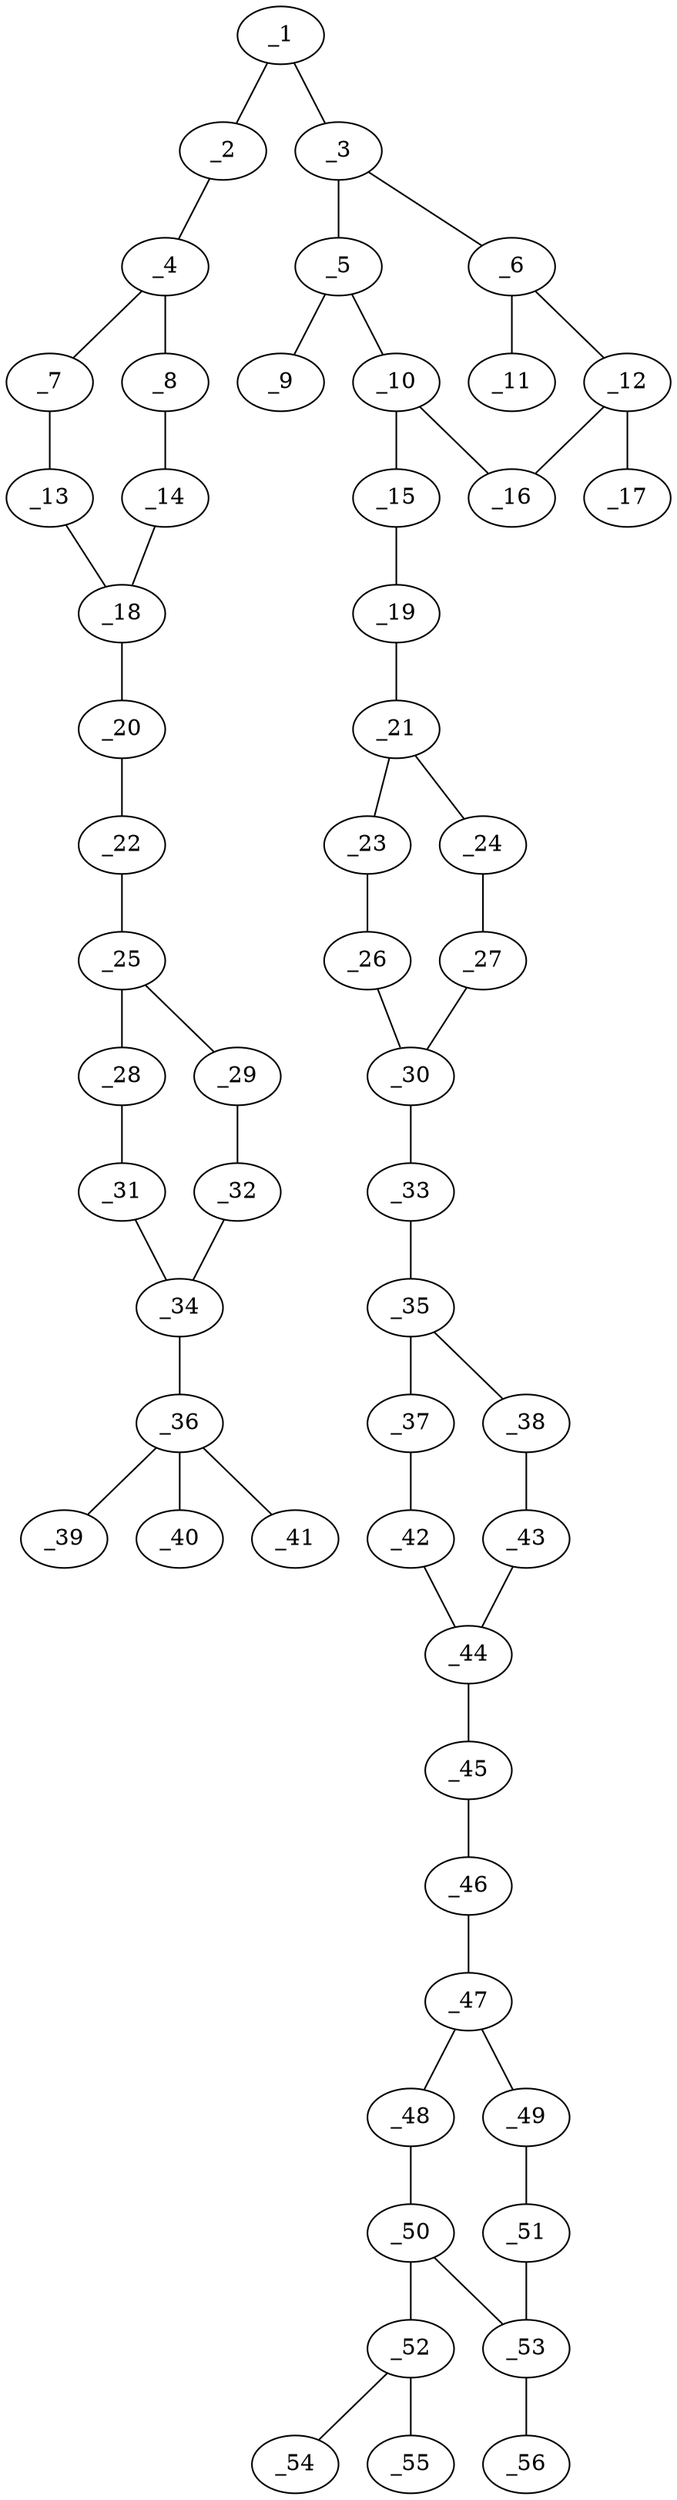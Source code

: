 graph molid65856 {
	_1	 [charge=0,
		chem=4,
		symbol="N  ",
		x="10.6603",
		y="2.25"];
	_2	 [charge=0,
		chem=4,
		symbol="N  ",
		x="11.5263",
		y="2.75"];
	_1 -- _2	 [valence=2];
	_3	 [charge=0,
		chem=1,
		symbol="C  ",
		x="10.6603",
		y="1.25"];
	_1 -- _3	 [valence=1];
	_4	 [charge=0,
		chem=1,
		symbol="C  ",
		x="11.5263",
		y="3.75"];
	_2 -- _4	 [valence=1];
	_5	 [charge=0,
		chem=1,
		symbol="C  ",
		x="9.7943",
		y="0.75"];
	_3 -- _5	 [valence=2];
	_6	 [charge=0,
		chem=1,
		symbol="C  ",
		x="11.5263",
		y="0.75"];
	_3 -- _6	 [valence=1];
	_7	 [charge=0,
		chem=1,
		symbol="C  ",
		x="10.6603",
		y="4.25"];
	_4 -- _7	 [valence=2];
	_8	 [charge=0,
		chem=1,
		symbol="C  ",
		x="12.3924",
		y="4.25"];
	_4 -- _8	 [valence=1];
	_9	 [charge=0,
		chem=4,
		symbol="N  ",
		x="8.9282",
		y="1.25"];
	_5 -- _9	 [valence=1];
	_10	 [charge=0,
		chem=1,
		symbol="C  ",
		x="9.7943",
		y="-0.25"];
	_5 -- _10	 [valence=1];
	_11	 [charge=0,
		chem=4,
		symbol="N  ",
		x="12.3923",
		y="1.25"];
	_6 -- _11	 [valence=1];
	_12	 [charge=0,
		chem=1,
		symbol="C  ",
		x="11.5263",
		y="-0.25"];
	_6 -- _12	 [valence=2];
	_13	 [charge=0,
		chem=1,
		symbol="C  ",
		x="10.6603",
		y="5.25"];
	_7 -- _13	 [valence=1];
	_14	 [charge=0,
		chem=1,
		symbol="C  ",
		x="12.3924",
		y="5.25"];
	_8 -- _14	 [valence=2];
	_15	 [charge=0,
		chem=4,
		symbol="N  ",
		x="8.9282",
		y="-0.75"];
	_10 -- _15	 [valence=1];
	_16	 [charge=0,
		chem=1,
		symbol="C  ",
		x="10.6603",
		y="-0.75"];
	_10 -- _16	 [valence=2];
	_12 -- _16	 [valence=1];
	_17	 [charge=0,
		chem=1,
		symbol="C  ",
		x="12.3923",
		y="-0.75"];
	_12 -- _17	 [valence=1];
	_18	 [charge=0,
		chem=1,
		symbol="C  ",
		x="11.5263",
		y="5.75"];
	_13 -- _18	 [valence=2];
	_14 -- _18	 [valence=1];
	_19	 [charge=0,
		chem=4,
		symbol="N  ",
		x="8.9282",
		y="-1.75"];
	_15 -- _19	 [valence=2];
	_20	 [charge=0,
		chem=4,
		symbol="N  ",
		x="11.5263",
		y="6.75"];
	_18 -- _20	 [valence=1];
	_21	 [charge=0,
		chem=1,
		symbol="C  ",
		x="8.0622",
		y="-2.25"];
	_19 -- _21	 [valence=1];
	_22	 [charge=0,
		chem=4,
		symbol="N  ",
		x="12.3924",
		y="7.25"];
	_20 -- _22	 [valence=2];
	_23	 [charge=0,
		chem=1,
		symbol="C  ",
		x="8.0622",
		y="-3.25"];
	_21 -- _23	 [valence=2];
	_24	 [charge=0,
		chem=1,
		symbol="C  ",
		x="7.1962",
		y="-1.75"];
	_21 -- _24	 [valence=1];
	_25	 [charge=0,
		chem=1,
		symbol="C  ",
		x="12.3924",
		y="8.25"];
	_22 -- _25	 [valence=1];
	_26	 [charge=0,
		chem=1,
		symbol="C  ",
		x="7.1962",
		y="-3.75"];
	_23 -- _26	 [valence=1];
	_27	 [charge=0,
		chem=1,
		symbol="C  ",
		x="6.3302",
		y="-2.25"];
	_24 -- _27	 [valence=2];
	_28	 [charge=0,
		chem=1,
		symbol="C  ",
		x="13.2584",
		y="8.75"];
	_25 -- _28	 [valence=2];
	_29	 [charge=0,
		chem=1,
		symbol="C  ",
		x="11.5263",
		y="8.75"];
	_25 -- _29	 [valence=1];
	_30	 [charge=0,
		chem=1,
		symbol="C  ",
		x="6.3302",
		y="-3.25"];
	_26 -- _30	 [valence=2];
	_27 -- _30	 [valence=1];
	_31	 [charge=0,
		chem=1,
		symbol="C  ",
		x="13.2584",
		y="9.75"];
	_28 -- _31	 [valence=1];
	_32	 [charge=0,
		chem=1,
		symbol="C  ",
		x="11.5264",
		y="9.75"];
	_29 -- _32	 [valence=2];
	_33	 [charge=0,
		chem=5,
		symbol="S  ",
		x="5.4641",
		y="-3.75"];
	_30 -- _33	 [valence=1];
	_34	 [charge=0,
		chem=1,
		symbol="C  ",
		x="12.3924",
		y="10.25"];
	_31 -- _34	 [valence=2];
	_32 -- _34	 [valence=1];
	_35	 [charge=0,
		chem=1,
		symbol="C  ",
		x="5.4641",
		y="-4.75"];
	_33 -- _35	 [valence=1];
	_36	 [charge=0,
		chem=5,
		symbol="S  ",
		x="12.3924",
		y="11.25"];
	_34 -- _36	 [valence=1];
	_37	 [charge=0,
		chem=1,
		symbol="C  ",
		x="6.3301",
		y="-5.25"];
	_35 -- _37	 [valence=2];
	_38	 [charge=0,
		chem=1,
		symbol="C  ",
		x="4.5981",
		y="-5.25"];
	_35 -- _38	 [valence=1];
	_39	 [charge=0,
		chem=2,
		symbol="O  ",
		x="12.3924",
		y="12.25"];
	_36 -- _39	 [valence=2];
	_40	 [charge=0,
		chem=2,
		symbol="O  ",
		x="11.3924",
		y="11.25"];
	_36 -- _40	 [valence=2];
	_41	 [charge=0,
		chem=2,
		symbol="O  ",
		x="13.3924",
		y="11.25"];
	_36 -- _41	 [valence=1];
	_42	 [charge=0,
		chem=1,
		symbol="C  ",
		x="6.3301",
		y="-6.25"];
	_37 -- _42	 [valence=1];
	_43	 [charge=0,
		chem=1,
		symbol="C  ",
		x="4.5981",
		y="-6.25"];
	_38 -- _43	 [valence=2];
	_44	 [charge=0,
		chem=1,
		symbol="C  ",
		x="5.4641",
		y="-6.75"];
	_42 -- _44	 [valence=2];
	_43 -- _44	 [valence=1];
	_45	 [charge=0,
		chem=4,
		symbol="N  ",
		x="5.4641",
		y="-7.75"];
	_44 -- _45	 [valence=1];
	_46	 [charge=0,
		chem=4,
		symbol="N  ",
		x="4.5981",
		y="-8.25"];
	_45 -- _46	 [valence=2];
	_47	 [charge=0,
		chem=1,
		symbol="C  ",
		x="4.5981",
		y="-9.25"];
	_46 -- _47	 [valence=1];
	_48	 [charge=0,
		chem=1,
		symbol="C  ",
		x="3.7321",
		y="-9.75"];
	_47 -- _48	 [valence=2];
	_49	 [charge=0,
		chem=1,
		symbol="C  ",
		x="5.4641",
		y="-9.75"];
	_47 -- _49	 [valence=1];
	_50	 [charge=0,
		chem=1,
		symbol="C  ",
		x="3.7321",
		y="-10.75"];
	_48 -- _50	 [valence=1];
	_51	 [charge=0,
		chem=1,
		symbol="C  ",
		x="5.4641",
		y="-10.75"];
	_49 -- _51	 [valence=2];
	_52	 [charge=0,
		chem=1,
		symbol="C  ",
		x="2.866",
		y="-11.25"];
	_50 -- _52	 [valence=1];
	_53	 [charge=0,
		chem=1,
		symbol="C  ",
		x="4.5981",
		y="-11.25"];
	_50 -- _53	 [valence=2];
	_51 -- _53	 [valence=1];
	_54	 [charge=0,
		chem=2,
		symbol="O  ",
		x=2,
		y="-10.75"];
	_52 -- _54	 [valence=2];
	_55	 [charge=0,
		chem=2,
		symbol="O  ",
		x="2.866",
		y="-12.25"];
	_52 -- _55	 [valence=1];
	_56	 [charge=0,
		chem=2,
		symbol="O  ",
		x="4.5981",
		y="-12.25"];
	_53 -- _56	 [valence=1];
}
